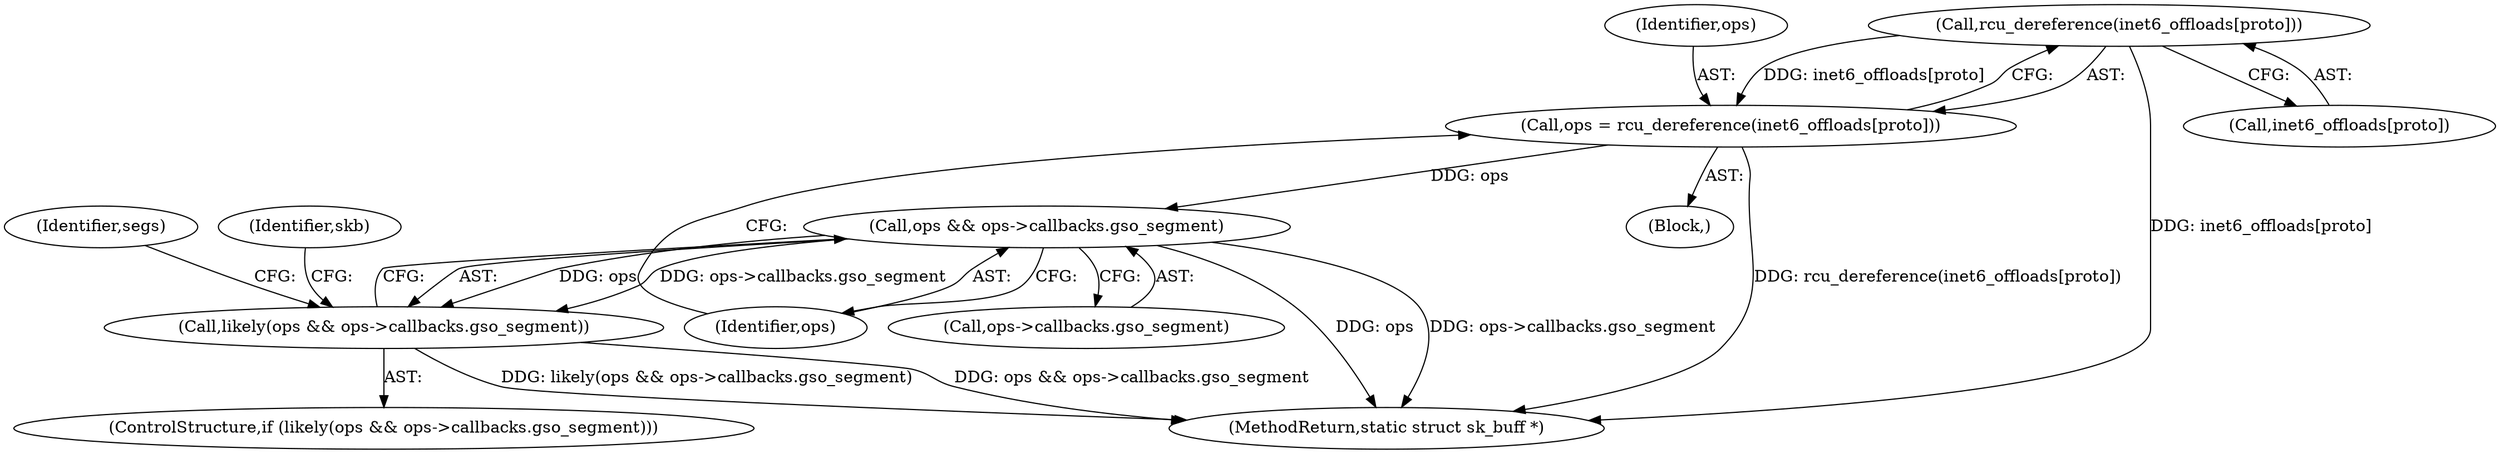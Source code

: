 digraph "0_linux_2423496af35d94a87156b063ea5cedffc10a70a1@array" {
"1000222" [label="(Call,rcu_dereference(inet6_offloads[proto]))"];
"1000220" [label="(Call,ops = rcu_dereference(inet6_offloads[proto]))"];
"1000228" [label="(Call,ops && ops->callbacks.gso_segment)"];
"1000227" [label="(Call,likely(ops && ops->callbacks.gso_segment))"];
"1000229" [label="(Identifier,ops)"];
"1000227" [label="(Call,likely(ops && ops->callbacks.gso_segment))"];
"1000226" [label="(ControlStructure,if (likely(ops && ops->callbacks.gso_segment)))"];
"1000237" [label="(Identifier,skb)"];
"1000385" [label="(MethodReturn,static struct sk_buff *)"];
"1000245" [label="(Identifier,segs)"];
"1000230" [label="(Call,ops->callbacks.gso_segment)"];
"1000103" [label="(Block,)"];
"1000223" [label="(Call,inet6_offloads[proto])"];
"1000221" [label="(Identifier,ops)"];
"1000222" [label="(Call,rcu_dereference(inet6_offloads[proto]))"];
"1000228" [label="(Call,ops && ops->callbacks.gso_segment)"];
"1000220" [label="(Call,ops = rcu_dereference(inet6_offloads[proto]))"];
"1000222" -> "1000220"  [label="AST: "];
"1000222" -> "1000223"  [label="CFG: "];
"1000223" -> "1000222"  [label="AST: "];
"1000220" -> "1000222"  [label="CFG: "];
"1000222" -> "1000385"  [label="DDG: inet6_offloads[proto]"];
"1000222" -> "1000220"  [label="DDG: inet6_offloads[proto]"];
"1000220" -> "1000103"  [label="AST: "];
"1000221" -> "1000220"  [label="AST: "];
"1000229" -> "1000220"  [label="CFG: "];
"1000220" -> "1000385"  [label="DDG: rcu_dereference(inet6_offloads[proto])"];
"1000220" -> "1000228"  [label="DDG: ops"];
"1000228" -> "1000227"  [label="AST: "];
"1000228" -> "1000229"  [label="CFG: "];
"1000228" -> "1000230"  [label="CFG: "];
"1000229" -> "1000228"  [label="AST: "];
"1000230" -> "1000228"  [label="AST: "];
"1000227" -> "1000228"  [label="CFG: "];
"1000228" -> "1000385"  [label="DDG: ops"];
"1000228" -> "1000385"  [label="DDG: ops->callbacks.gso_segment"];
"1000228" -> "1000227"  [label="DDG: ops"];
"1000228" -> "1000227"  [label="DDG: ops->callbacks.gso_segment"];
"1000227" -> "1000226"  [label="AST: "];
"1000237" -> "1000227"  [label="CFG: "];
"1000245" -> "1000227"  [label="CFG: "];
"1000227" -> "1000385"  [label="DDG: likely(ops && ops->callbacks.gso_segment)"];
"1000227" -> "1000385"  [label="DDG: ops && ops->callbacks.gso_segment"];
}
